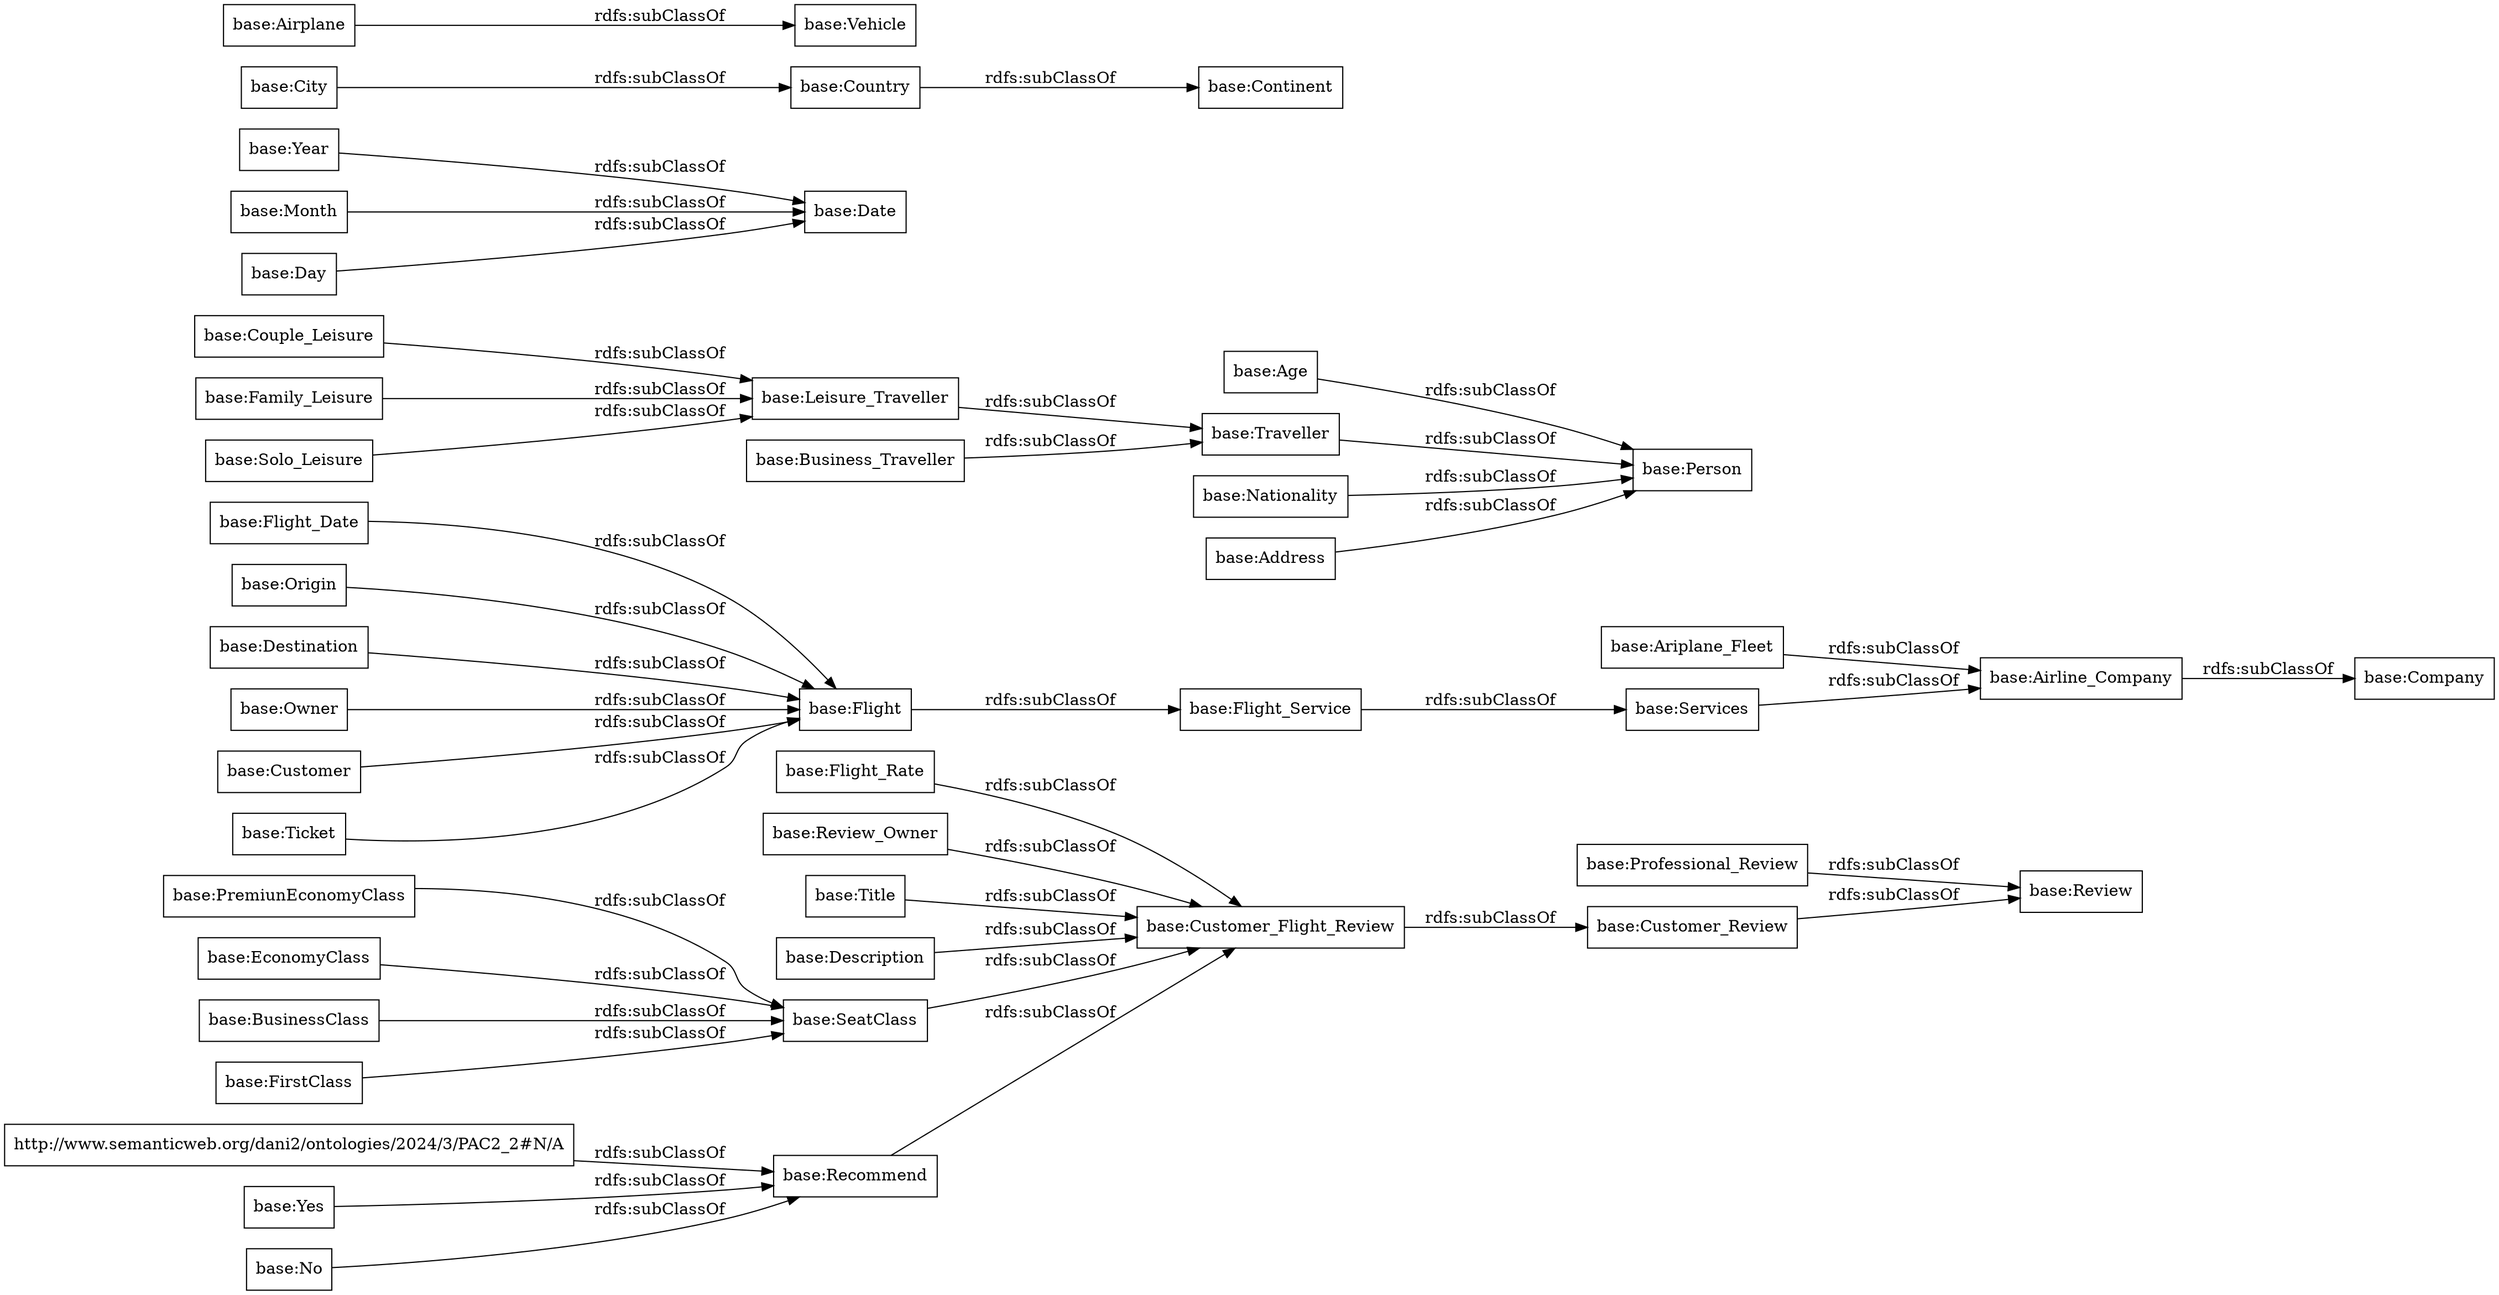 digraph ar2dtool_diagram { 
rankdir=LR;
size="1000"
node [shape = rectangle, color="black"]; "base:Recommend" "base:Ariplane_Fleet" "base:Flight_Date" "base:Age" "base:Origin" "base:PremiunEconomyClass" "http://www.semanticweb.org/dani2/ontologies/2024/3/PAC2_2#N/A" "base:Destination" "base:Date" "base:Flight_Rate" "base:Review_Owner" "base:Title" "base:Year" "base:Couple_Leisure" "base:Description" "base:Country" "base:Yes" "base:Owner" "base:Customer" "base:Family_Leisure" "base:Ticket" "base:Traveller" "base:Leisure_Traveller" "base:Company" "base:City" "base:Review" "base:Business_Traveller" "base:Continent" "base:Nationality" "base:No" "base:Month" "base:EconomyClass" "base:Day" "base:BusinessClass" "base:SeatClass" "base:Airline_Company" "base:Airplane" "base:Flight" "base:Flight_Service" "base:FirstClass" "base:Customer_Review" "base:Person" "base:Address" "base:Professional_Review" "base:Customer_Flight_Review" "base:Solo_Leisure" "base:Vehicle" "base:Services" ; /*classes style*/
	"base:Services" -> "base:Airline_Company" [ label = "rdfs:subClassOf" ];
	"base:Owner" -> "base:Flight" [ label = "rdfs:subClassOf" ];
	"base:SeatClass" -> "base:Customer_Flight_Review" [ label = "rdfs:subClassOf" ];
	"base:PremiunEconomyClass" -> "base:SeatClass" [ label = "rdfs:subClassOf" ];
	"base:Airplane" -> "base:Vehicle" [ label = "rdfs:subClassOf" ];
	"base:Professional_Review" -> "base:Review" [ label = "rdfs:subClassOf" ];
	"base:No" -> "base:Recommend" [ label = "rdfs:subClassOf" ];
	"base:Traveller" -> "base:Person" [ label = "rdfs:subClassOf" ];
	"base:Customer" -> "base:Flight" [ label = "rdfs:subClassOf" ];
	"base:Flight_Date" -> "base:Flight" [ label = "rdfs:subClassOf" ];
	"base:Ariplane_Fleet" -> "base:Airline_Company" [ label = "rdfs:subClassOf" ];
	"base:Age" -> "base:Person" [ label = "rdfs:subClassOf" ];
	"base:BusinessClass" -> "base:SeatClass" [ label = "rdfs:subClassOf" ];
	"base:Nationality" -> "base:Person" [ label = "rdfs:subClassOf" ];
	"base:Couple_Leisure" -> "base:Leisure_Traveller" [ label = "rdfs:subClassOf" ];
	"base:Country" -> "base:Continent" [ label = "rdfs:subClassOf" ];
	"base:Title" -> "base:Customer_Flight_Review" [ label = "rdfs:subClassOf" ];
	"base:Description" -> "base:Customer_Flight_Review" [ label = "rdfs:subClassOf" ];
	"base:Day" -> "base:Date" [ label = "rdfs:subClassOf" ];
	"base:Airline_Company" -> "base:Company" [ label = "rdfs:subClassOf" ];
	"base:Flight_Service" -> "base:Services" [ label = "rdfs:subClassOf" ];
	"base:Recommend" -> "base:Customer_Flight_Review" [ label = "rdfs:subClassOf" ];
	"base:Flight" -> "base:Flight_Service" [ label = "rdfs:subClassOf" ];
	"base:Ticket" -> "base:Flight" [ label = "rdfs:subClassOf" ];
	"base:FirstClass" -> "base:SeatClass" [ label = "rdfs:subClassOf" ];
	"base:Address" -> "base:Person" [ label = "rdfs:subClassOf" ];
	"base:Year" -> "base:Date" [ label = "rdfs:subClassOf" ];
	"base:Destination" -> "base:Flight" [ label = "rdfs:subClassOf" ];
	"base:Month" -> "base:Date" [ label = "rdfs:subClassOf" ];
	"base:Solo_Leisure" -> "base:Leisure_Traveller" [ label = "rdfs:subClassOf" ];
	"base:City" -> "base:Country" [ label = "rdfs:subClassOf" ];
	"base:Review_Owner" -> "base:Customer_Flight_Review" [ label = "rdfs:subClassOf" ];
	"http://www.semanticweb.org/dani2/ontologies/2024/3/PAC2_2#N/A" -> "base:Recommend" [ label = "rdfs:subClassOf" ];
	"base:EconomyClass" -> "base:SeatClass" [ label = "rdfs:subClassOf" ];
	"base:Origin" -> "base:Flight" [ label = "rdfs:subClassOf" ];
	"base:Yes" -> "base:Recommend" [ label = "rdfs:subClassOf" ];
	"base:Customer_Review" -> "base:Review" [ label = "rdfs:subClassOf" ];
	"base:Business_Traveller" -> "base:Traveller" [ label = "rdfs:subClassOf" ];
	"base:Leisure_Traveller" -> "base:Traveller" [ label = "rdfs:subClassOf" ];
	"base:Customer_Flight_Review" -> "base:Customer_Review" [ label = "rdfs:subClassOf" ];
	"base:Family_Leisure" -> "base:Leisure_Traveller" [ label = "rdfs:subClassOf" ];
	"base:Flight_Rate" -> "base:Customer_Flight_Review" [ label = "rdfs:subClassOf" ];

}
